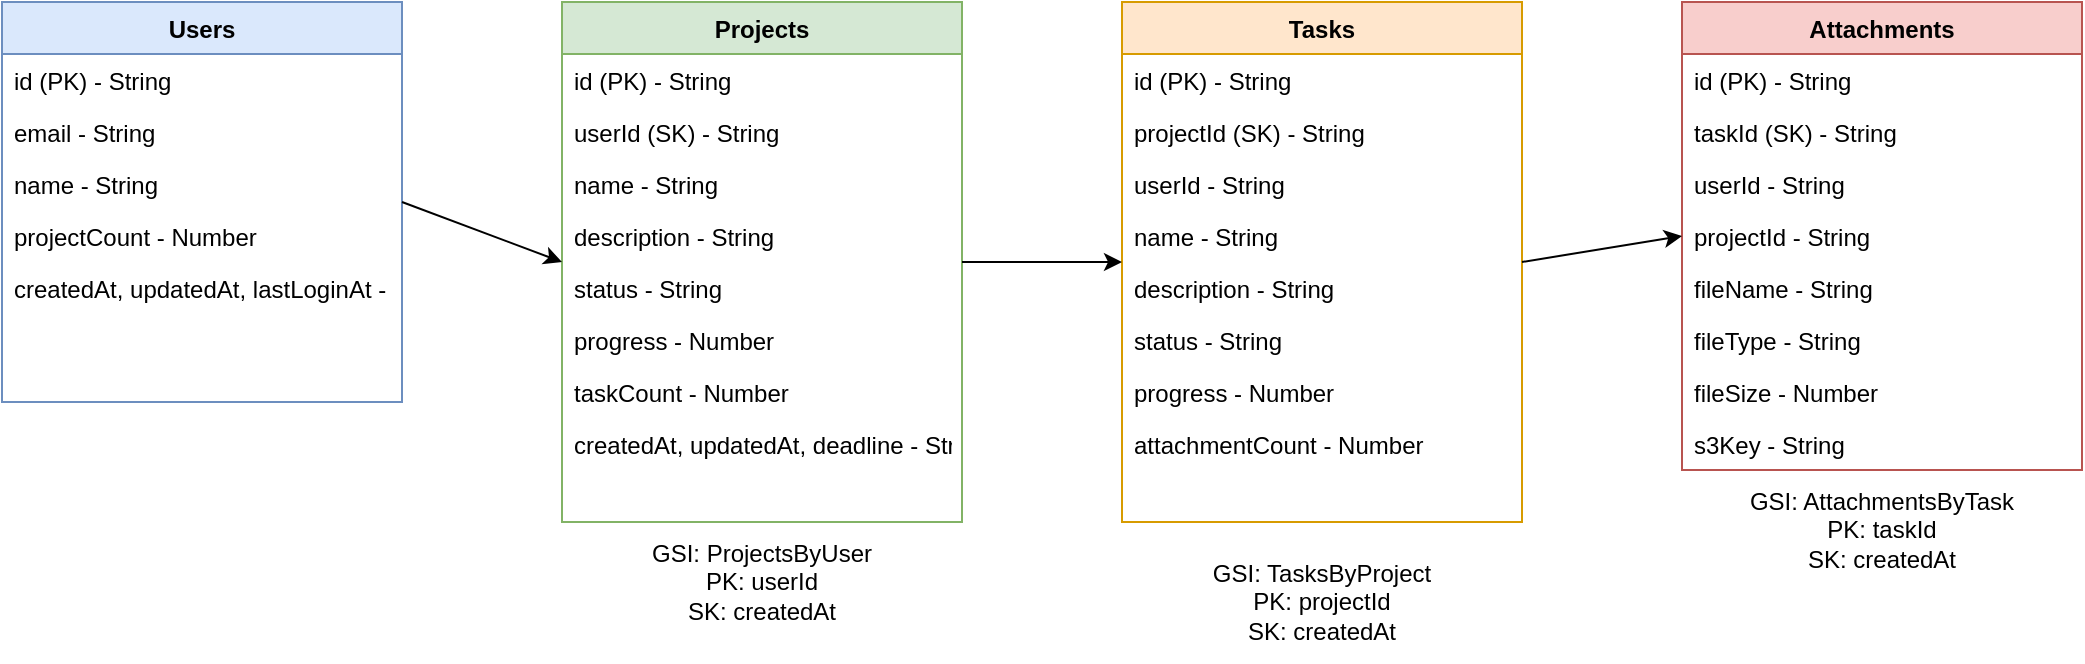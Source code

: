 <mxfile version="27.1.5">
  <diagram id="task-manager-schema" name="Task Manager Database Schema">
    <mxGraphModel dx="929" dy="1137" grid="1" gridSize="10" guides="1" tooltips="1" connect="1" arrows="1" fold="1" page="1" pageScale="1" pageWidth="827" pageHeight="1169" math="0" shadow="0">
      <root>
        <mxCell id="0" />
        <mxCell id="1" parent="0" />
        <mxCell id="users-table" value="Users" style="swimlane;fontStyle=1;align=center;verticalAlign=top;childLayout=stackLayout;horizontal=1;startSize=26;horizontalStack=0;resizeParent=1;resizeParentMax=0;resizeLast=0;collapsible=1;marginBottom=0;fillColor=#dae8fc;strokeColor=#6c8ebf;" parent="1" vertex="1">
          <mxGeometry x="40" y="40" width="200" height="200" as="geometry" />
        </mxCell>
        <mxCell id="users-pk" value="id (PK) - String" style="text;strokeColor=none;fillColor=none;align=left;verticalAlign=top;spacingLeft=4;spacingRight=4;overflow=hidden;rotatable=0;points=[[0,0.5],[1,0.5]];portConstraint=eastwest;" parent="users-table" vertex="1">
          <mxGeometry y="26" width="200" height="26" as="geometry" />
        </mxCell>
        <mxCell id="users-email" value="email - String" style="text;strokeColor=none;fillColor=none;align=left;verticalAlign=top;spacingLeft=4;spacingRight=4;overflow=hidden;rotatable=0;points=[[0,0.5],[1,0.5]];portConstraint=eastwest;" parent="users-table" vertex="1">
          <mxGeometry y="52" width="200" height="26" as="geometry" />
        </mxCell>
        <mxCell id="users-name" value="name - String" style="text;strokeColor=none;fillColor=none;align=left;verticalAlign=top;spacingLeft=4;spacingRight=4;overflow=hidden;rotatable=0;points=[[0,0.5],[1,0.5]];portConstraint=eastwest;" parent="users-table" vertex="1">
          <mxGeometry y="78" width="200" height="26" as="geometry" />
        </mxCell>
        <mxCell id="users-projectCount" value="projectCount - Number" style="text;strokeColor=none;fillColor=none;align=left;verticalAlign=top;spacingLeft=4;spacingRight=4;overflow=hidden;rotatable=0;points=[[0,0.5],[1,0.5]];portConstraint=eastwest;" parent="users-table" vertex="1">
          <mxGeometry y="104" width="200" height="26" as="geometry" />
        </mxCell>
        <mxCell id="users-timestamps" value="createdAt, updatedAt, lastLoginAt - String" style="text;strokeColor=none;fillColor=none;align=left;verticalAlign=top;spacingLeft=4;spacingRight=4;overflow=hidden;rotatable=0;points=[[0,0.5],[1,0.5]];portConstraint=eastwest;" parent="users-table" vertex="1">
          <mxGeometry y="130" width="200" height="26" as="geometry" />
        </mxCell>
        <mxCell id="projects-table" value="Projects" style="swimlane;fontStyle=1;align=center;verticalAlign=top;childLayout=stackLayout;horizontal=1;startSize=26;horizontalStack=0;resizeParent=1;resizeParentMax=0;resizeLast=0;collapsible=1;marginBottom=0;fillColor=#d5e8d4;strokeColor=#82b366;" parent="1" vertex="1">
          <mxGeometry x="320" y="40" width="200" height="260" as="geometry" />
        </mxCell>
        <mxCell id="projects-pk" value="id (PK) - String" style="text;strokeColor=none;fillColor=none;align=left;verticalAlign=top;spacingLeft=4;spacingRight=4;overflow=hidden;rotatable=0;points=[[0,0.5],[1,0.5]];portConstraint=eastwest;" parent="projects-table" vertex="1">
          <mxGeometry y="26" width="200" height="26" as="geometry" />
        </mxCell>
        <mxCell id="projects-sk" value="userId (SK) - String" style="text;strokeColor=none;fillColor=none;align=left;verticalAlign=top;spacingLeft=4;spacingRight=4;overflow=hidden;rotatable=0;points=[[0,0.5],[1,0.5]];portConstraint=eastwest;" parent="projects-table" vertex="1">
          <mxGeometry y="52" width="200" height="26" as="geometry" />
        </mxCell>
        <mxCell id="projects-name" value="name - String" style="text;strokeColor=none;fillColor=none;align=left;verticalAlign=top;spacingLeft=4;spacingRight=4;overflow=hidden;rotatable=0;points=[[0,0.5],[1,0.5]];portConstraint=eastwest;" parent="projects-table" vertex="1">
          <mxGeometry y="78" width="200" height="26" as="geometry" />
        </mxCell>
        <mxCell id="projects-desc" value="description - String" style="text;strokeColor=none;fillColor=none;align=left;verticalAlign=top;spacingLeft=4;spacingRight=4;overflow=hidden;rotatable=0;points=[[0,0.5],[1,0.5]];portConstraint=eastwest;" parent="projects-table" vertex="1">
          <mxGeometry y="104" width="200" height="26" as="geometry" />
        </mxCell>
        <mxCell id="projects-status" value="status - String" style="text;strokeColor=none;fillColor=none;align=left;verticalAlign=top;spacingLeft=4;spacingRight=4;overflow=hidden;rotatable=0;points=[[0,0.5],[1,0.5]];portConstraint=eastwest;" parent="projects-table" vertex="1">
          <mxGeometry y="130" width="200" height="26" as="geometry" />
        </mxCell>
        <mxCell id="projects-progress" value="progress - Number" style="text;strokeColor=none;fillColor=none;align=left;verticalAlign=top;spacingLeft=4;spacingRight=4;overflow=hidden;rotatable=0;points=[[0,0.5],[1,0.5]];portConstraint=eastwest;" parent="projects-table" vertex="1">
          <mxGeometry y="156" width="200" height="26" as="geometry" />
        </mxCell>
        <mxCell id="projects-taskCount" value="taskCount - Number" style="text;strokeColor=none;fillColor=none;align=left;verticalAlign=top;spacingLeft=4;spacingRight=4;overflow=hidden;rotatable=0;points=[[0,0.5],[1,0.5]];portConstraint=eastwest;" parent="projects-table" vertex="1">
          <mxGeometry y="182" width="200" height="26" as="geometry" />
        </mxCell>
        <mxCell id="projects-timestamps" value="createdAt, updatedAt, deadline - String" style="text;strokeColor=none;fillColor=none;align=left;verticalAlign=top;spacingLeft=4;spacingRight=4;overflow=hidden;rotatable=0;points=[[0,0.5],[1,0.5]];portConstraint=eastwest;" parent="projects-table" vertex="1">
          <mxGeometry y="208" width="200" height="26" as="geometry" />
        </mxCell>
        <mxCell id="tasks-table" value="Tasks" style="swimlane;fontStyle=1;align=center;verticalAlign=top;childLayout=stackLayout;horizontal=1;startSize=26;horizontalStack=0;resizeParent=1;resizeParentMax=0;resizeLast=0;collapsible=1;marginBottom=0;fillColor=#ffe6cc;strokeColor=#d79b00;" parent="1" vertex="1">
          <mxGeometry x="600" y="40" width="200" height="260" as="geometry" />
        </mxCell>
        <mxCell id="tasks-pk" value="id (PK) - String" style="text;strokeColor=none;fillColor=none;align=left;verticalAlign=top;spacingLeft=4;spacingRight=4;overflow=hidden;rotatable=0;points=[[0,0.5],[1,0.5]];portConstraint=eastwest;" parent="tasks-table" vertex="1">
          <mxGeometry y="26" width="200" height="26" as="geometry" />
        </mxCell>
        <mxCell id="tasks-sk" value="projectId (SK) - String" style="text;strokeColor=none;fillColor=none;align=left;verticalAlign=top;spacingLeft=4;spacingRight=4;overflow=hidden;rotatable=0;points=[[0,0.5],[1,0.5]];portConstraint=eastwest;" parent="tasks-table" vertex="1">
          <mxGeometry y="52" width="200" height="26" as="geometry" />
        </mxCell>
        <mxCell id="tasks-userId" value="userId - String" style="text;strokeColor=none;fillColor=none;align=left;verticalAlign=top;spacingLeft=4;spacingRight=4;overflow=hidden;rotatable=0;points=[[0,0.5],[1,0.5]];portConstraint=eastwest;" parent="tasks-table" vertex="1">
          <mxGeometry y="78" width="200" height="26" as="geometry" />
        </mxCell>
        <mxCell id="tasks-name" value="name - String" style="text;strokeColor=none;fillColor=none;align=left;verticalAlign=top;spacingLeft=4;spacingRight=4;overflow=hidden;rotatable=0;points=[[0,0.5],[1,0.5]];portConstraint=eastwest;" parent="tasks-table" vertex="1">
          <mxGeometry y="104" width="200" height="26" as="geometry" />
        </mxCell>
        <mxCell id="tasks-desc" value="description - String" style="text;strokeColor=none;fillColor=none;align=left;verticalAlign=top;spacingLeft=4;spacingRight=4;overflow=hidden;rotatable=0;points=[[0,0.5],[1,0.5]];portConstraint=eastwest;" parent="tasks-table" vertex="1">
          <mxGeometry y="130" width="200" height="26" as="geometry" />
        </mxCell>
        <mxCell id="tasks-status" value="status - String" style="text;strokeColor=none;fillColor=none;align=left;verticalAlign=top;spacingLeft=4;spacingRight=4;overflow=hidden;rotatable=0;points=[[0,0.5],[1,0.5]];portConstraint=eastwest;" parent="tasks-table" vertex="1">
          <mxGeometry y="156" width="200" height="26" as="geometry" />
        </mxCell>
        <mxCell id="tasks-progress" value="progress - Number" style="text;strokeColor=none;fillColor=none;align=left;verticalAlign=top;spacingLeft=4;spacingRight=4;overflow=hidden;rotatable=0;points=[[0,0.5],[1,0.5]];portConstraint=eastwest;" parent="tasks-table" vertex="1">
          <mxGeometry y="182" width="200" height="26" as="geometry" />
        </mxCell>
        <mxCell id="tasks-attachmentCount" value="attachmentCount - Number" style="text;strokeColor=none;fillColor=none;align=left;verticalAlign=top;spacingLeft=4;spacingRight=4;overflow=hidden;rotatable=0;points=[[0,0.5],[1,0.5]];portConstraint=eastwest;" parent="tasks-table" vertex="1">
          <mxGeometry y="208" width="200" height="26" as="geometry" />
        </mxCell>
        <mxCell id="attachments-table" value="Attachments" style="swimlane;fontStyle=1;align=center;verticalAlign=top;childLayout=stackLayout;horizontal=1;startSize=26;horizontalStack=0;resizeParent=1;resizeParentMax=0;resizeLast=0;collapsible=1;marginBottom=0;fillColor=#f8cecc;strokeColor=#b85450;" parent="1" vertex="1">
          <mxGeometry x="880" y="40" width="200" height="234" as="geometry" />
        </mxCell>
        <mxCell id="attachments-pk" value="id (PK) - String" style="text;strokeColor=none;fillColor=none;align=left;verticalAlign=top;spacingLeft=4;spacingRight=4;overflow=hidden;rotatable=0;points=[[0,0.5],[1,0.5]];portConstraint=eastwest;" parent="attachments-table" vertex="1">
          <mxGeometry y="26" width="200" height="26" as="geometry" />
        </mxCell>
        <mxCell id="attachments-sk" value="taskId (SK) - String" style="text;strokeColor=none;fillColor=none;align=left;verticalAlign=top;spacingLeft=4;spacingRight=4;overflow=hidden;rotatable=0;points=[[0,0.5],[1,0.5]];portConstraint=eastwest;" parent="attachments-table" vertex="1">
          <mxGeometry y="52" width="200" height="26" as="geometry" />
        </mxCell>
        <mxCell id="attachments-userId" value="userId - String" style="text;strokeColor=none;fillColor=none;align=left;verticalAlign=top;spacingLeft=4;spacingRight=4;overflow=hidden;rotatable=0;points=[[0,0.5],[1,0.5]];portConstraint=eastwest;" parent="attachments-table" vertex="1">
          <mxGeometry y="78" width="200" height="26" as="geometry" />
        </mxCell>
        <mxCell id="attachments-projectId" value="projectId - String" style="text;strokeColor=none;fillColor=none;align=left;verticalAlign=top;spacingLeft=4;spacingRight=4;overflow=hidden;rotatable=0;points=[[0,0.5],[1,0.5]];portConstraint=eastwest;" parent="attachments-table" vertex="1">
          <mxGeometry y="104" width="200" height="26" as="geometry" />
        </mxCell>
        <mxCell id="attachments-fileName" value="fileName - String" style="text;strokeColor=none;fillColor=none;align=left;verticalAlign=top;spacingLeft=4;spacingRight=4;overflow=hidden;rotatable=0;points=[[0,0.5],[1,0.5]];portConstraint=eastwest;" parent="attachments-table" vertex="1">
          <mxGeometry y="130" width="200" height="26" as="geometry" />
        </mxCell>
        <mxCell id="attachments-fileType" value="fileType - String" style="text;strokeColor=none;fillColor=none;align=left;verticalAlign=top;spacingLeft=4;spacingRight=4;overflow=hidden;rotatable=0;points=[[0,0.5],[1,0.5]];portConstraint=eastwest;" parent="attachments-table" vertex="1">
          <mxGeometry y="156" width="200" height="26" as="geometry" />
        </mxCell>
        <mxCell id="attachments-fileSize" value="fileSize - Number" style="text;strokeColor=none;fillColor=none;align=left;verticalAlign=top;spacingLeft=4;spacingRight=4;overflow=hidden;rotatable=0;points=[[0,0.5],[1,0.5]];portConstraint=eastwest;" parent="attachments-table" vertex="1">
          <mxGeometry y="182" width="200" height="26" as="geometry" />
        </mxCell>
        <mxCell id="attachments-s3Key" value="s3Key - String" style="text;strokeColor=none;fillColor=none;align=left;verticalAlign=top;spacingLeft=4;spacingRight=4;overflow=hidden;rotatable=0;points=[[0,0.5],[1,0.5]];portConstraint=eastwest;" parent="attachments-table" vertex="1">
          <mxGeometry y="208" width="200" height="26" as="geometry" />
        </mxCell>
        <mxCell id="users-projects" value="" style="endArrow=classic;html=1;exitX=1;exitY=0.5;exitDx=0;exitDy=0;entryX=0;entryY=0.5;entryDx=0;entryDy=0;" parent="1" source="users-table" target="projects-table" edge="1">
          <mxGeometry width="50" height="50" relative="1" as="geometry">
            <mxPoint x="390" y="420" as="sourcePoint" />
            <mxPoint x="440" y="370" as="targetPoint" />
          </mxGeometry>
        </mxCell>
        <mxCell id="projects-tasks" value="" style="endArrow=classic;html=1;exitX=1;exitY=0.5;exitDx=0;exitDy=0;entryX=0;entryY=0.5;entryDx=0;entryDy=0;" parent="1" source="projects-table" target="tasks-table" edge="1">
          <mxGeometry width="50" height="50" relative="1" as="geometry">
            <mxPoint x="390" y="420" as="sourcePoint" />
            <mxPoint x="440" y="370" as="targetPoint" />
          </mxGeometry>
        </mxCell>
        <mxCell id="tasks-attachments" value="" style="endArrow=classic;html=1;exitX=1;exitY=0.5;exitDx=0;exitDy=0;entryX=0;entryY=0.5;entryDx=0;entryDy=0;" parent="1" source="tasks-table" target="attachments-table" edge="1">
          <mxGeometry width="50" height="50" relative="1" as="geometry">
            <mxPoint x="390" y="420" as="sourcePoint" />
            <mxPoint x="440" y="370" as="targetPoint" />
          </mxGeometry>
        </mxCell>
        <mxCell id="gsi-projects" value="GSI: ProjectsByUser&#xa;PK: userId&#xa;SK: createdAt" style="text;html=1;strokeColor=none;fillColor=none;align=center;verticalAlign=middle;whiteSpace=wrap;rounded=0;" parent="1" vertex="1">
          <mxGeometry x="320" y="300" width="200" height="60" as="geometry" />
        </mxCell>
        <mxCell id="gsi-tasks" value="GSI: TasksByProject&#xa;PK: projectId&#xa;SK: createdAt" style="text;html=1;strokeColor=none;fillColor=none;align=center;verticalAlign=middle;whiteSpace=wrap;rounded=0;" parent="1" vertex="1">
          <mxGeometry x="600" y="310" width="200" height="60" as="geometry" />
        </mxCell>
        <mxCell id="gsi-attachments" value="GSI: AttachmentsByTask&#xa;PK: taskId&#xa;SK: createdAt" style="text;html=1;strokeColor=none;fillColor=none;align=center;verticalAlign=middle;whiteSpace=wrap;rounded=0;" parent="1" vertex="1">
          <mxGeometry x="880" y="274" width="200" height="60" as="geometry" />
        </mxCell>
      </root>
    </mxGraphModel>
  </diagram>
</mxfile>
